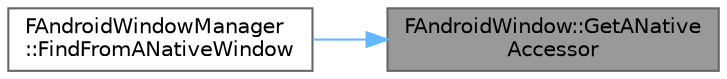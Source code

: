 digraph "FAndroidWindow::GetANativeAccessor"
{
 // INTERACTIVE_SVG=YES
 // LATEX_PDF_SIZE
  bgcolor="transparent";
  edge [fontname=Helvetica,fontsize=10,labelfontname=Helvetica,labelfontsize=10];
  node [fontname=Helvetica,fontsize=10,shape=box,height=0.2,width=0.4];
  rankdir="RL";
  Node1 [id="Node000001",label="FAndroidWindow::GetANative\lAccessor",height=0.2,width=0.4,color="gray40", fillcolor="grey60", style="filled", fontcolor="black",tooltip=" "];
  Node1 -> Node2 [id="edge1_Node000001_Node000002",dir="back",color="steelblue1",style="solid",tooltip=" "];
  Node2 [id="Node000002",label="FAndroidWindowManager\l::FindFromANativeWindow",height=0.2,width=0.4,color="grey40", fillcolor="white", style="filled",URL="$db/d7e/classFAndroidWindowManager.html#a70033246548e39a09e5e57071ff25435",tooltip=" "];
}
